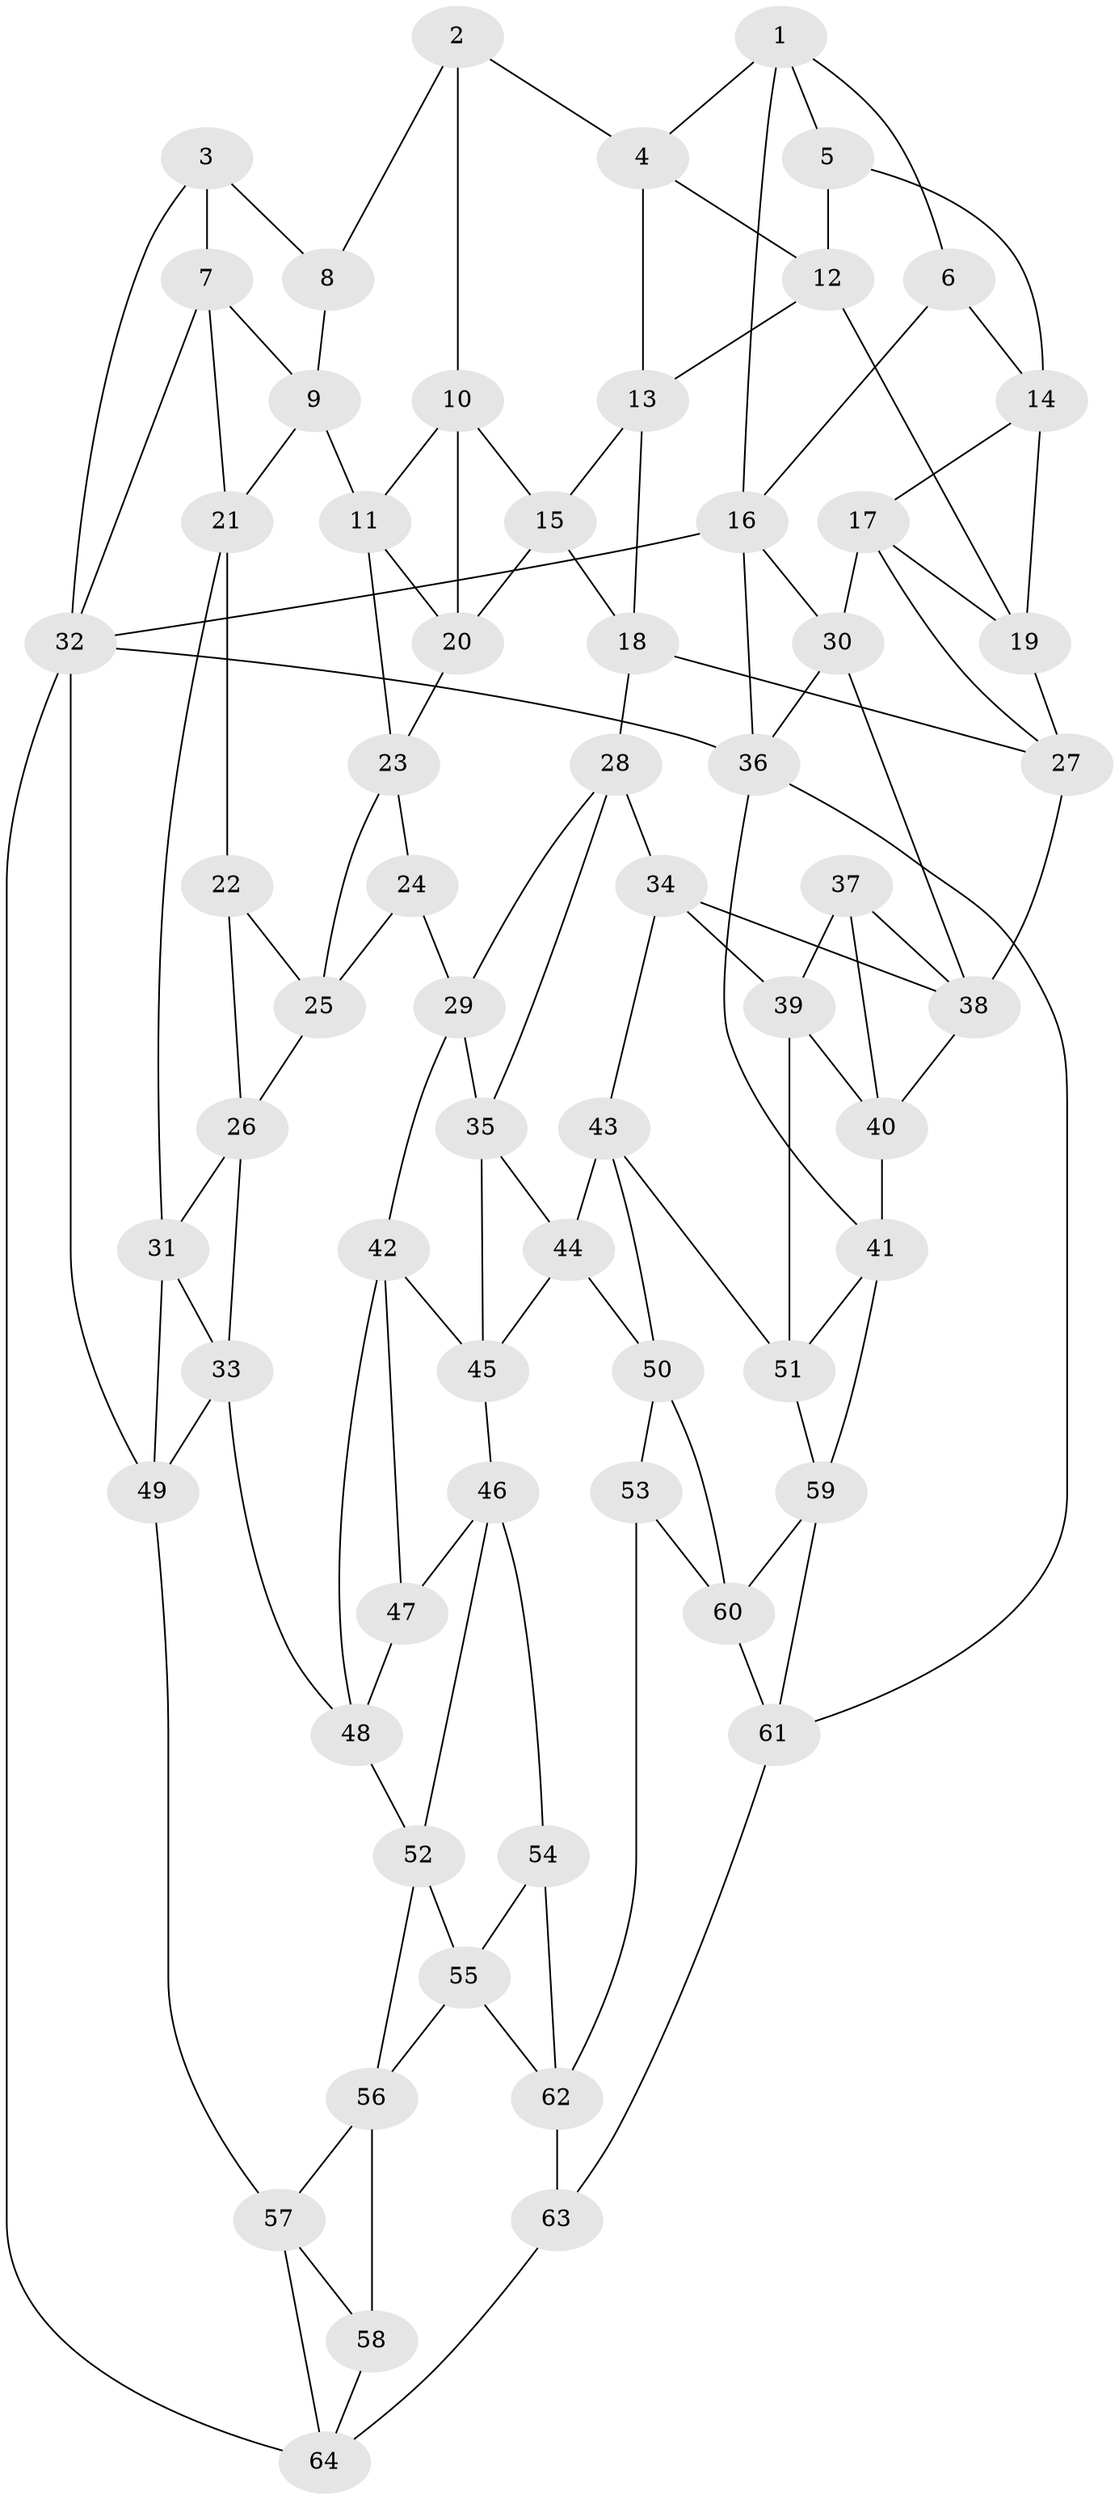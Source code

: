 // original degree distribution, {3: 0.015625, 4: 0.2265625, 6: 0.2109375, 5: 0.546875}
// Generated by graph-tools (version 1.1) at 2025/50/03/09/25 03:50:59]
// undirected, 64 vertices, 124 edges
graph export_dot {
graph [start="1"]
  node [color=gray90,style=filled];
  1;
  2;
  3;
  4;
  5;
  6;
  7;
  8;
  9;
  10;
  11;
  12;
  13;
  14;
  15;
  16;
  17;
  18;
  19;
  20;
  21;
  22;
  23;
  24;
  25;
  26;
  27;
  28;
  29;
  30;
  31;
  32;
  33;
  34;
  35;
  36;
  37;
  38;
  39;
  40;
  41;
  42;
  43;
  44;
  45;
  46;
  47;
  48;
  49;
  50;
  51;
  52;
  53;
  54;
  55;
  56;
  57;
  58;
  59;
  60;
  61;
  62;
  63;
  64;
  1 -- 4 [weight=1.0];
  1 -- 5 [weight=1.0];
  1 -- 6 [weight=1.0];
  1 -- 16 [weight=1.0];
  2 -- 4 [weight=1.0];
  2 -- 8 [weight=1.0];
  2 -- 10 [weight=1.0];
  3 -- 7 [weight=1.0];
  3 -- 8 [weight=1.0];
  3 -- 32 [weight=1.0];
  4 -- 12 [weight=1.0];
  4 -- 13 [weight=1.0];
  5 -- 12 [weight=1.0];
  5 -- 14 [weight=1.0];
  6 -- 14 [weight=1.0];
  6 -- 16 [weight=1.0];
  7 -- 9 [weight=1.0];
  7 -- 21 [weight=1.0];
  7 -- 32 [weight=1.0];
  8 -- 9 [weight=1.0];
  9 -- 11 [weight=1.0];
  9 -- 21 [weight=1.0];
  10 -- 11 [weight=1.0];
  10 -- 15 [weight=1.0];
  10 -- 20 [weight=1.0];
  11 -- 20 [weight=1.0];
  11 -- 23 [weight=1.0];
  12 -- 13 [weight=1.0];
  12 -- 19 [weight=1.0];
  13 -- 15 [weight=1.0];
  13 -- 18 [weight=1.0];
  14 -- 17 [weight=1.0];
  14 -- 19 [weight=1.0];
  15 -- 18 [weight=1.0];
  15 -- 20 [weight=1.0];
  16 -- 30 [weight=1.0];
  16 -- 32 [weight=1.0];
  16 -- 36 [weight=1.0];
  17 -- 19 [weight=1.0];
  17 -- 27 [weight=1.0];
  17 -- 30 [weight=1.0];
  18 -- 27 [weight=1.0];
  18 -- 28 [weight=1.0];
  19 -- 27 [weight=1.0];
  20 -- 23 [weight=1.0];
  21 -- 22 [weight=1.0];
  21 -- 31 [weight=1.0];
  22 -- 25 [weight=1.0];
  22 -- 26 [weight=1.0];
  23 -- 24 [weight=1.0];
  23 -- 25 [weight=1.0];
  24 -- 25 [weight=1.0];
  24 -- 29 [weight=1.0];
  25 -- 26 [weight=1.0];
  26 -- 31 [weight=1.0];
  26 -- 33 [weight=1.0];
  27 -- 38 [weight=1.0];
  28 -- 29 [weight=1.0];
  28 -- 34 [weight=1.0];
  28 -- 35 [weight=1.0];
  29 -- 35 [weight=1.0];
  29 -- 42 [weight=1.0];
  30 -- 36 [weight=1.0];
  30 -- 38 [weight=1.0];
  31 -- 33 [weight=1.0];
  31 -- 49 [weight=1.0];
  32 -- 36 [weight=1.0];
  32 -- 49 [weight=1.0];
  32 -- 64 [weight=1.0];
  33 -- 48 [weight=1.0];
  33 -- 49 [weight=1.0];
  34 -- 38 [weight=1.0];
  34 -- 39 [weight=1.0];
  34 -- 43 [weight=1.0];
  35 -- 44 [weight=1.0];
  35 -- 45 [weight=1.0];
  36 -- 41 [weight=1.0];
  36 -- 61 [weight=1.0];
  37 -- 38 [weight=2.0];
  37 -- 39 [weight=1.0];
  37 -- 40 [weight=1.0];
  38 -- 40 [weight=1.0];
  39 -- 40 [weight=1.0];
  39 -- 51 [weight=1.0];
  40 -- 41 [weight=1.0];
  41 -- 51 [weight=1.0];
  41 -- 59 [weight=1.0];
  42 -- 45 [weight=1.0];
  42 -- 47 [weight=1.0];
  42 -- 48 [weight=1.0];
  43 -- 44 [weight=1.0];
  43 -- 50 [weight=1.0];
  43 -- 51 [weight=1.0];
  44 -- 45 [weight=1.0];
  44 -- 50 [weight=1.0];
  45 -- 46 [weight=1.0];
  46 -- 47 [weight=1.0];
  46 -- 52 [weight=1.0];
  46 -- 54 [weight=1.0];
  47 -- 48 [weight=1.0];
  48 -- 52 [weight=1.0];
  49 -- 57 [weight=1.0];
  50 -- 53 [weight=1.0];
  50 -- 60 [weight=1.0];
  51 -- 59 [weight=1.0];
  52 -- 55 [weight=1.0];
  52 -- 56 [weight=1.0];
  53 -- 60 [weight=1.0];
  53 -- 62 [weight=1.0];
  54 -- 55 [weight=1.0];
  54 -- 62 [weight=1.0];
  55 -- 56 [weight=1.0];
  55 -- 62 [weight=1.0];
  56 -- 57 [weight=1.0];
  56 -- 58 [weight=1.0];
  57 -- 58 [weight=1.0];
  57 -- 64 [weight=1.0];
  58 -- 64 [weight=1.0];
  59 -- 60 [weight=1.0];
  59 -- 61 [weight=1.0];
  60 -- 61 [weight=1.0];
  61 -- 63 [weight=1.0];
  62 -- 63 [weight=1.0];
  63 -- 64 [weight=1.0];
}
